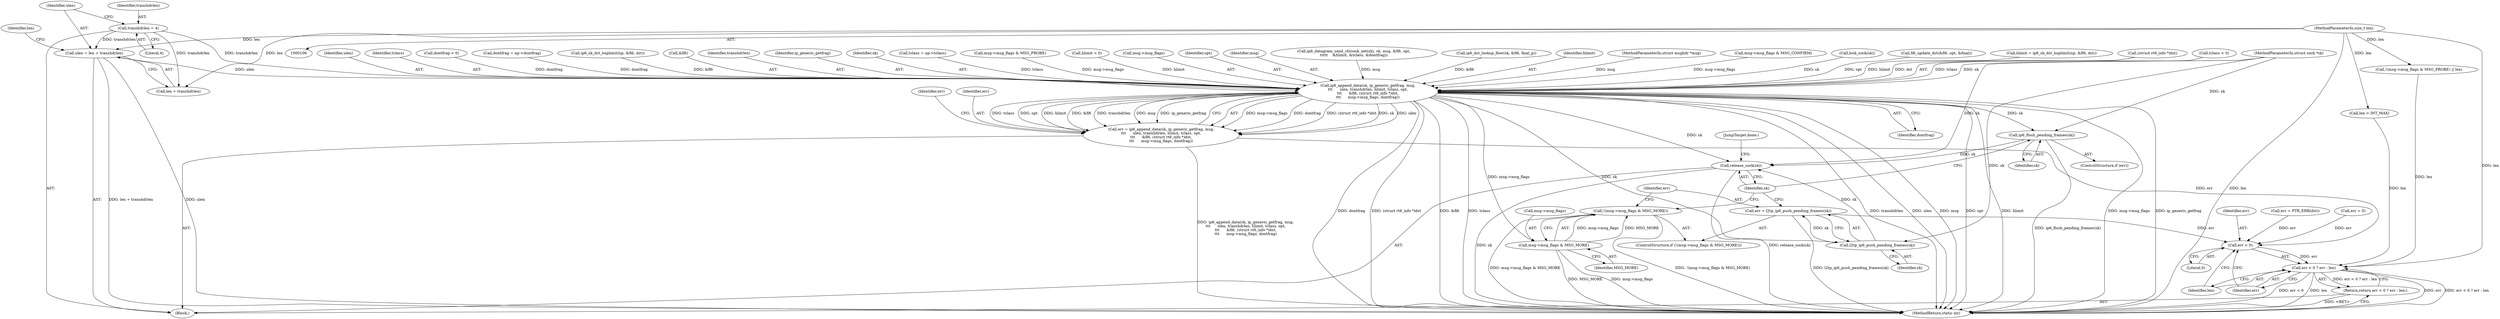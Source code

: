 digraph "0_linux_45f6fad84cc305103b28d73482b344d7f5b76f39_19@integer" {
"1000163" [label="(Call,ulen = len + transhdrlen)"];
"1000109" [label="(MethodParameterIn,size_t len)"];
"1000159" [label="(Call,transhdrlen = 4)"];
"1000594" [label="(Call,ip6_append_data(sk, ip_generic_getfrag, msg,\n\t\t\t      ulen, transhdrlen, hlimit, tclass, opt,\n\t\t\t      &fl6, (struct rt6_info *)dst,\n\t\t\t      msg->msg_flags, dontfrag))"];
"1000592" [label="(Call,err = ip6_append_data(sk, ip_generic_getfrag, msg,\n\t\t\t      ulen, transhdrlen, hlimit, tclass, opt,\n\t\t\t      &fl6, (struct rt6_info *)dst,\n\t\t\t      msg->msg_flags, dontfrag))"];
"1000640" [label="(Call,err < 0)"];
"1000639" [label="(Call,err < 0 ? err : len)"];
"1000638" [label="(Return,return err < 0 ? err : len;)"];
"1000614" [label="(Call,ip6_flush_pending_frames(sk))"];
"1000628" [label="(Call,release_sock(sk))"];
"1000619" [label="(Call,msg->msg_flags & MSG_MORE)"];
"1000618" [label="(Call,!(msg->msg_flags & MSG_MORE))"];
"1000626" [label="(Call,l2tp_ip6_push_pending_frames(sk))"];
"1000624" [label="(Call,err = l2tp_ip6_push_pending_frames(sk))"];
"1000109" [label="(MethodParameterIn,size_t len)"];
"1000611" [label="(Identifier,dontfrag)"];
"1000565" [label="(Call,tclass < 0)"];
"1000641" [label="(Identifier,err)"];
"1000598" [label="(Identifier,ulen)"];
"1000601" [label="(Identifier,tclass)"];
"1000625" [label="(Identifier,err)"];
"1000161" [label="(Literal,4)"];
"1000618" [label="(Call,!(msg->msg_flags & MSG_MORE))"];
"1000630" [label="(JumpTarget,done:)"];
"1000617" [label="(ControlStructure,if (!(msg->msg_flags & MSG_MORE)))"];
"1000548" [label="(Call,err = PTR_ERR(dst))"];
"1000574" [label="(Call,dontfrag < 0)"];
"1000577" [label="(Call,dontfrag = np->dontfrag)"];
"1000640" [label="(Call,err < 0)"];
"1000623" [label="(Identifier,MSG_MORE)"];
"1000662" [label="(MethodReturn,static int)"];
"1000559" [label="(Call,ip6_sk_dst_hoplimit(np, &fl6, dst))"];
"1000642" [label="(Literal,0)"];
"1000160" [label="(Identifier,transhdrlen)"];
"1000627" [label="(Identifier,sk)"];
"1000603" [label="(Call,&fl6)"];
"1000159" [label="(Call,transhdrlen = 4)"];
"1000599" [label="(Identifier,transhdrlen)"];
"1000614" [label="(Call,ip6_flush_pending_frames(sk))"];
"1000613" [label="(Identifier,err)"];
"1000110" [label="(Block,)"];
"1000596" [label="(Identifier,ip_generic_getfrag)"];
"1000595" [label="(Identifier,sk)"];
"1000568" [label="(Call,tclass = np->tclass)"];
"1000651" [label="(Call,msg->msg_flags & MSG_PROBE)"];
"1000107" [label="(MethodParameterIn,struct sock *sk)"];
"1000615" [label="(Identifier,sk)"];
"1000554" [label="(Call,hlimit < 0)"];
"1000649" [label="(Call,!(msg->msg_flags & MSG_PROBE) || len)"];
"1000165" [label="(Call,len + transhdrlen)"];
"1000644" [label="(Identifier,len)"];
"1000626" [label="(Call,l2tp_ip6_push_pending_frames(sk))"];
"1000171" [label="(Identifier,len)"];
"1000608" [label="(Call,msg->msg_flags)"];
"1000619" [label="(Call,msg->msg_flags & MSG_MORE)"];
"1000643" [label="(Identifier,err)"];
"1000602" [label="(Identifier,opt)"];
"1000624" [label="(Call,err = l2tp_ip6_push_pending_frames(sk))"];
"1000620" [label="(Call,msg->msg_flags)"];
"1000592" [label="(Call,err = ip6_append_data(sk, ip_generic_getfrag, msg,\n\t\t\t      ulen, transhdrlen, hlimit, tclass, opt,\n\t\t\t      &fl6, (struct rt6_info *)dst,\n\t\t\t      msg->msg_flags, dontfrag))"];
"1000612" [label="(ControlStructure,if (err))"];
"1000628" [label="(Call,release_sock(sk))"];
"1000594" [label="(Call,ip6_append_data(sk, ip_generic_getfrag, msg,\n\t\t\t      ulen, transhdrlen, hlimit, tclass, opt,\n\t\t\t      &fl6, (struct rt6_info *)dst,\n\t\t\t      msg->msg_flags, dontfrag))"];
"1000597" [label="(Identifier,msg)"];
"1000361" [label="(Call,ip6_datagram_send_ctl(sock_net(sk), sk, msg, &fl6, opt,\n\t\t\t\t\t    &hlimit, &tclass, &dontfrag))"];
"1000539" [label="(Call,ip6_dst_lookup_flow(sk, &fl6, final_p))"];
"1000593" [label="(Identifier,err)"];
"1000170" [label="(Call,len > INT_MAX)"];
"1000600" [label="(Identifier,hlimit)"];
"1000108" [label="(MethodParameterIn,struct msghdr *msg)"];
"1000583" [label="(Call,msg->msg_flags & MSG_CONFIRM)"];
"1000590" [label="(Call,lock_sock(sk))"];
"1000639" [label="(Call,err < 0 ? err : len)"];
"1000629" [label="(Identifier,sk)"];
"1000495" [label="(Call,fl6_update_dst(&fl6, opt, &final))"];
"1000658" [label="(Call,err = 0)"];
"1000638" [label="(Return,return err < 0 ? err : len;)"];
"1000163" [label="(Call,ulen = len + transhdrlen)"];
"1000557" [label="(Call,hlimit = ip6_sk_dst_hoplimit(np, &fl6, dst))"];
"1000164" [label="(Identifier,ulen)"];
"1000605" [label="(Call,(struct rt6_info *)dst)"];
"1000163" -> "1000110"  [label="AST: "];
"1000163" -> "1000165"  [label="CFG: "];
"1000164" -> "1000163"  [label="AST: "];
"1000165" -> "1000163"  [label="AST: "];
"1000171" -> "1000163"  [label="CFG: "];
"1000163" -> "1000662"  [label="DDG: ulen"];
"1000163" -> "1000662"  [label="DDG: len + transhdrlen"];
"1000109" -> "1000163"  [label="DDG: len"];
"1000159" -> "1000163"  [label="DDG: transhdrlen"];
"1000163" -> "1000594"  [label="DDG: ulen"];
"1000109" -> "1000106"  [label="AST: "];
"1000109" -> "1000662"  [label="DDG: len"];
"1000109" -> "1000165"  [label="DDG: len"];
"1000109" -> "1000170"  [label="DDG: len"];
"1000109" -> "1000639"  [label="DDG: len"];
"1000109" -> "1000649"  [label="DDG: len"];
"1000159" -> "1000110"  [label="AST: "];
"1000159" -> "1000161"  [label="CFG: "];
"1000160" -> "1000159"  [label="AST: "];
"1000161" -> "1000159"  [label="AST: "];
"1000164" -> "1000159"  [label="CFG: "];
"1000159" -> "1000165"  [label="DDG: transhdrlen"];
"1000159" -> "1000594"  [label="DDG: transhdrlen"];
"1000594" -> "1000592"  [label="AST: "];
"1000594" -> "1000611"  [label="CFG: "];
"1000595" -> "1000594"  [label="AST: "];
"1000596" -> "1000594"  [label="AST: "];
"1000597" -> "1000594"  [label="AST: "];
"1000598" -> "1000594"  [label="AST: "];
"1000599" -> "1000594"  [label="AST: "];
"1000600" -> "1000594"  [label="AST: "];
"1000601" -> "1000594"  [label="AST: "];
"1000602" -> "1000594"  [label="AST: "];
"1000603" -> "1000594"  [label="AST: "];
"1000605" -> "1000594"  [label="AST: "];
"1000608" -> "1000594"  [label="AST: "];
"1000611" -> "1000594"  [label="AST: "];
"1000592" -> "1000594"  [label="CFG: "];
"1000594" -> "1000662"  [label="DDG: transhdrlen"];
"1000594" -> "1000662"  [label="DDG: ulen"];
"1000594" -> "1000662"  [label="DDG: msg"];
"1000594" -> "1000662"  [label="DDG: opt"];
"1000594" -> "1000662"  [label="DDG: hlimit"];
"1000594" -> "1000662"  [label="DDG: msg->msg_flags"];
"1000594" -> "1000662"  [label="DDG: ip_generic_getfrag"];
"1000594" -> "1000662"  [label="DDG: dontfrag"];
"1000594" -> "1000662"  [label="DDG: (struct rt6_info *)dst"];
"1000594" -> "1000662"  [label="DDG: &fl6"];
"1000594" -> "1000662"  [label="DDG: tclass"];
"1000594" -> "1000592"  [label="DDG: msg->msg_flags"];
"1000594" -> "1000592"  [label="DDG: dontfrag"];
"1000594" -> "1000592"  [label="DDG: (struct rt6_info *)dst"];
"1000594" -> "1000592"  [label="DDG: sk"];
"1000594" -> "1000592"  [label="DDG: ulen"];
"1000594" -> "1000592"  [label="DDG: tclass"];
"1000594" -> "1000592"  [label="DDG: opt"];
"1000594" -> "1000592"  [label="DDG: hlimit"];
"1000594" -> "1000592"  [label="DDG: &fl6"];
"1000594" -> "1000592"  [label="DDG: transhdrlen"];
"1000594" -> "1000592"  [label="DDG: msg"];
"1000594" -> "1000592"  [label="DDG: ip_generic_getfrag"];
"1000590" -> "1000594"  [label="DDG: sk"];
"1000107" -> "1000594"  [label="DDG: sk"];
"1000361" -> "1000594"  [label="DDG: msg"];
"1000108" -> "1000594"  [label="DDG: msg"];
"1000554" -> "1000594"  [label="DDG: hlimit"];
"1000557" -> "1000594"  [label="DDG: hlimit"];
"1000568" -> "1000594"  [label="DDG: tclass"];
"1000565" -> "1000594"  [label="DDG: tclass"];
"1000495" -> "1000594"  [label="DDG: opt"];
"1000539" -> "1000594"  [label="DDG: &fl6"];
"1000559" -> "1000594"  [label="DDG: &fl6"];
"1000605" -> "1000594"  [label="DDG: dst"];
"1000651" -> "1000594"  [label="DDG: msg->msg_flags"];
"1000583" -> "1000594"  [label="DDG: msg->msg_flags"];
"1000574" -> "1000594"  [label="DDG: dontfrag"];
"1000577" -> "1000594"  [label="DDG: dontfrag"];
"1000594" -> "1000614"  [label="DDG: sk"];
"1000594" -> "1000619"  [label="DDG: msg->msg_flags"];
"1000594" -> "1000626"  [label="DDG: sk"];
"1000594" -> "1000628"  [label="DDG: sk"];
"1000592" -> "1000110"  [label="AST: "];
"1000593" -> "1000592"  [label="AST: "];
"1000613" -> "1000592"  [label="CFG: "];
"1000592" -> "1000662"  [label="DDG: ip6_append_data(sk, ip_generic_getfrag, msg,\n\t\t\t      ulen, transhdrlen, hlimit, tclass, opt,\n\t\t\t      &fl6, (struct rt6_info *)dst,\n\t\t\t      msg->msg_flags, dontfrag)"];
"1000592" -> "1000640"  [label="DDG: err"];
"1000640" -> "1000639"  [label="AST: "];
"1000640" -> "1000642"  [label="CFG: "];
"1000641" -> "1000640"  [label="AST: "];
"1000642" -> "1000640"  [label="AST: "];
"1000643" -> "1000640"  [label="CFG: "];
"1000644" -> "1000640"  [label="CFG: "];
"1000640" -> "1000639"  [label="DDG: err"];
"1000624" -> "1000640"  [label="DDG: err"];
"1000658" -> "1000640"  [label="DDG: err"];
"1000548" -> "1000640"  [label="DDG: err"];
"1000639" -> "1000638"  [label="AST: "];
"1000639" -> "1000643"  [label="CFG: "];
"1000639" -> "1000644"  [label="CFG: "];
"1000643" -> "1000639"  [label="AST: "];
"1000644" -> "1000639"  [label="AST: "];
"1000638" -> "1000639"  [label="CFG: "];
"1000639" -> "1000662"  [label="DDG: err"];
"1000639" -> "1000662"  [label="DDG: err < 0 ? err : len"];
"1000639" -> "1000662"  [label="DDG: err < 0"];
"1000639" -> "1000662"  [label="DDG: len"];
"1000639" -> "1000638"  [label="DDG: err < 0 ? err : len"];
"1000649" -> "1000639"  [label="DDG: len"];
"1000170" -> "1000639"  [label="DDG: len"];
"1000638" -> "1000110"  [label="AST: "];
"1000662" -> "1000638"  [label="CFG: "];
"1000638" -> "1000662"  [label="DDG: <RET>"];
"1000614" -> "1000612"  [label="AST: "];
"1000614" -> "1000615"  [label="CFG: "];
"1000615" -> "1000614"  [label="AST: "];
"1000629" -> "1000614"  [label="CFG: "];
"1000614" -> "1000662"  [label="DDG: ip6_flush_pending_frames(sk)"];
"1000107" -> "1000614"  [label="DDG: sk"];
"1000614" -> "1000628"  [label="DDG: sk"];
"1000628" -> "1000110"  [label="AST: "];
"1000628" -> "1000629"  [label="CFG: "];
"1000629" -> "1000628"  [label="AST: "];
"1000630" -> "1000628"  [label="CFG: "];
"1000628" -> "1000662"  [label="DDG: sk"];
"1000628" -> "1000662"  [label="DDG: release_sock(sk)"];
"1000626" -> "1000628"  [label="DDG: sk"];
"1000107" -> "1000628"  [label="DDG: sk"];
"1000619" -> "1000618"  [label="AST: "];
"1000619" -> "1000623"  [label="CFG: "];
"1000620" -> "1000619"  [label="AST: "];
"1000623" -> "1000619"  [label="AST: "];
"1000618" -> "1000619"  [label="CFG: "];
"1000619" -> "1000662"  [label="DDG: MSG_MORE"];
"1000619" -> "1000662"  [label="DDG: msg->msg_flags"];
"1000619" -> "1000618"  [label="DDG: msg->msg_flags"];
"1000619" -> "1000618"  [label="DDG: MSG_MORE"];
"1000618" -> "1000617"  [label="AST: "];
"1000625" -> "1000618"  [label="CFG: "];
"1000629" -> "1000618"  [label="CFG: "];
"1000618" -> "1000662"  [label="DDG: !(msg->msg_flags & MSG_MORE)"];
"1000618" -> "1000662"  [label="DDG: msg->msg_flags & MSG_MORE"];
"1000626" -> "1000624"  [label="AST: "];
"1000626" -> "1000627"  [label="CFG: "];
"1000627" -> "1000626"  [label="AST: "];
"1000624" -> "1000626"  [label="CFG: "];
"1000626" -> "1000624"  [label="DDG: sk"];
"1000107" -> "1000626"  [label="DDG: sk"];
"1000624" -> "1000617"  [label="AST: "];
"1000625" -> "1000624"  [label="AST: "];
"1000629" -> "1000624"  [label="CFG: "];
"1000624" -> "1000662"  [label="DDG: l2tp_ip6_push_pending_frames(sk)"];
}
